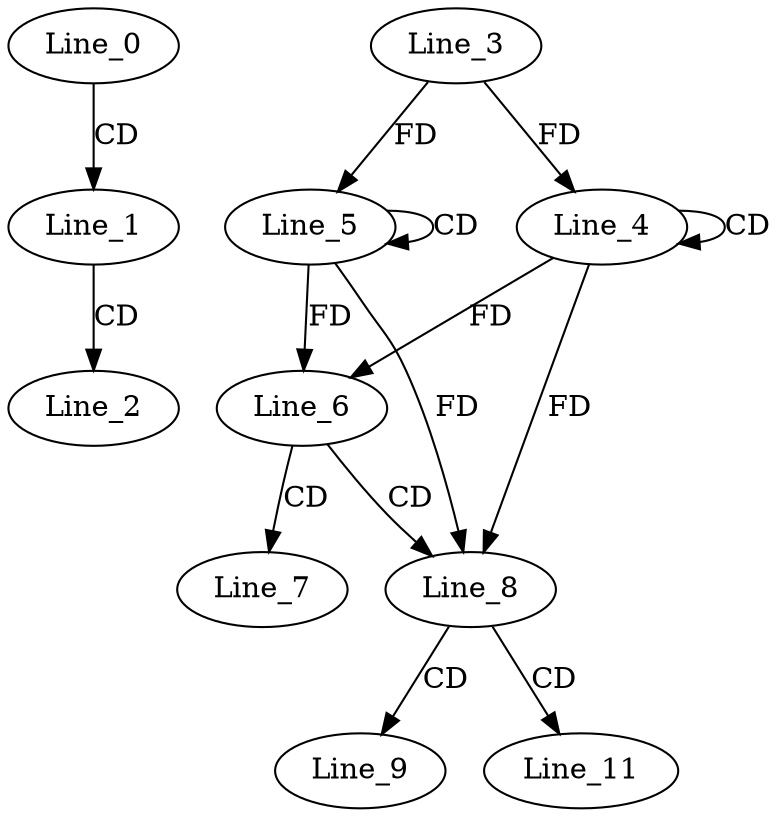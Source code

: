 digraph G {
  Line_0;
  Line_1;
  Line_2;
  Line_4;
  Line_4;
  Line_3;
  Line_5;
  Line_5;
  Line_6;
  Line_7;
  Line_8;
  Line_9;
  Line_11;
  Line_0 -> Line_1 [ label="CD" ];
  Line_1 -> Line_2 [ label="CD" ];
  Line_4 -> Line_4 [ label="CD" ];
  Line_3 -> Line_4 [ label="FD" ];
  Line_5 -> Line_5 [ label="CD" ];
  Line_3 -> Line_5 [ label="FD" ];
  Line_4 -> Line_6 [ label="FD" ];
  Line_5 -> Line_6 [ label="FD" ];
  Line_6 -> Line_7 [ label="CD" ];
  Line_6 -> Line_8 [ label="CD" ];
  Line_4 -> Line_8 [ label="FD" ];
  Line_5 -> Line_8 [ label="FD" ];
  Line_8 -> Line_9 [ label="CD" ];
  Line_8 -> Line_11 [ label="CD" ];
}
